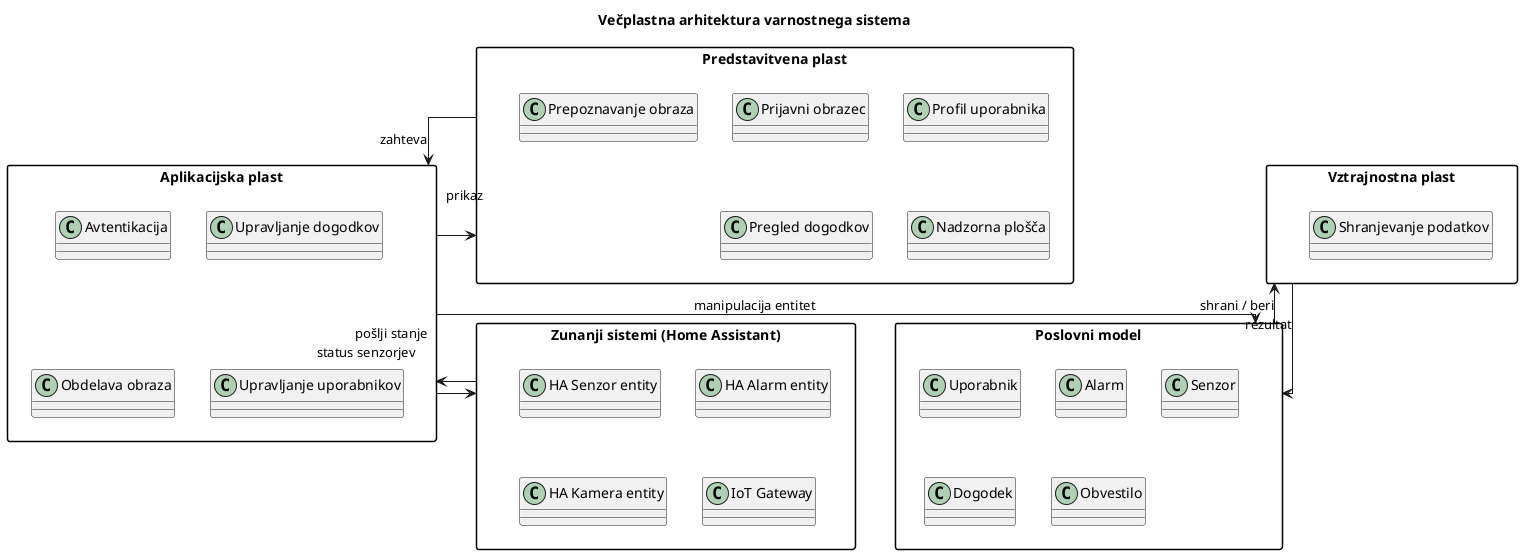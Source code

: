 @startuml
title Večplastna arhitektura varnostnega sistema

skinparam packageStyle rectangle
skinparam linetype ortho
skinparam defaultTextAlignment center

' Predstavitvena plast
package "Predstavitvena plast" as UI {
  class "Prijavni obrazec"
  class "Profil uporabnika"
  class "Prepoznavanje obraza"
  class "Pregled dogodkov"
  class "Nadzorna plošča"
}

' Aplikacijska plast
package "Aplikacijska plast" as APP {
  class "Avtentikacija"
  class "Upravljanje dogodkov"
  class "Obdelava obraza"
  class "Upravljanje uporabnikov"
}

' Poslovni model
package "Poslovni model" as MODEL {
  class "Uporabnik"
  class "Alarm"
  class "Senzor"
  class "Dogodek"
  class "Obvestilo"
}

' Vztrajnostna plast
package "Vztrajnostna plast" as DB {
  class "Shranjevanje podatkov"
}

' Zunanji sistemi
package "Zunanji sistemi (Home Assistant)" as EXT {
  class "HA Senzor entity"
  class "HA Alarm entity"
  class "HA Kamera entity"
  class "IoT Gateway"
}

' Povezave med paketi (samo)
UI --> APP : zahteva
APP --> UI : prikaz

APP --> MODEL : manipulacija entitet
MODEL --> DB : shrani / beri
DB --> MODEL : rezultat

APP --> EXT : pošlji stanje
EXT --> APP : status senzorjev

@enduml
